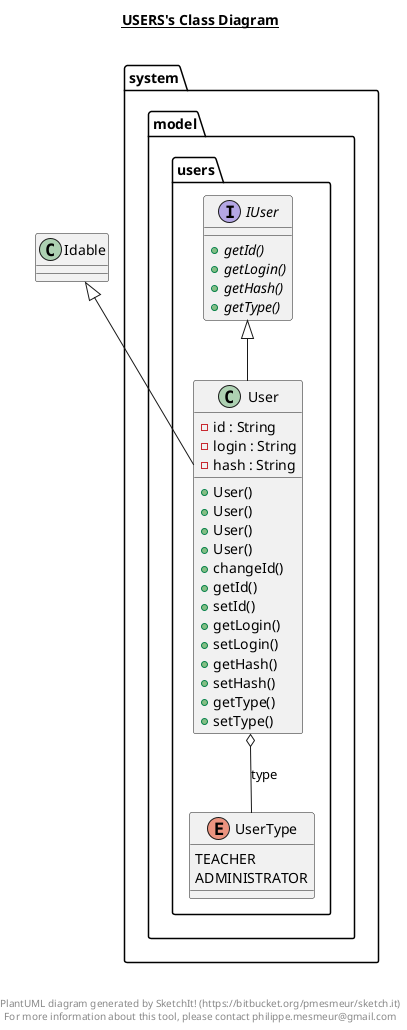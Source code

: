 @startuml

title __USERS's Class Diagram__\n

  package system.model {
    package system.model.users {
      interface IUser {
          {abstract} + getId()
          {abstract} + getLogin()
          {abstract} + getHash()
          {abstract} + getType()
      }
    }
  }
  

  package system.model {
    package system.model.users {
      class User {
          - id : String
          - login : String
          - hash : String
          + User()
          + User()
          + User()
          + User()
          + changeId()
          + getId()
          + setId()
          + getLogin()
          + setLogin()
          + getHash()
          + setHash()
          + getType()
          + setType()
      }
    }
  }
  

  package system.model {
    package system.model.users {
      enum UserType {
        TEACHER
        ADMINISTRATOR
      }
    }
  }
  

  User -up-|> IUser
  User -up-|> Idable
  User o-- UserType : type


right footer


PlantUML diagram generated by SketchIt! (https://bitbucket.org/pmesmeur/sketch.it)
For more information about this tool, please contact philippe.mesmeur@gmail.com
endfooter

@enduml
